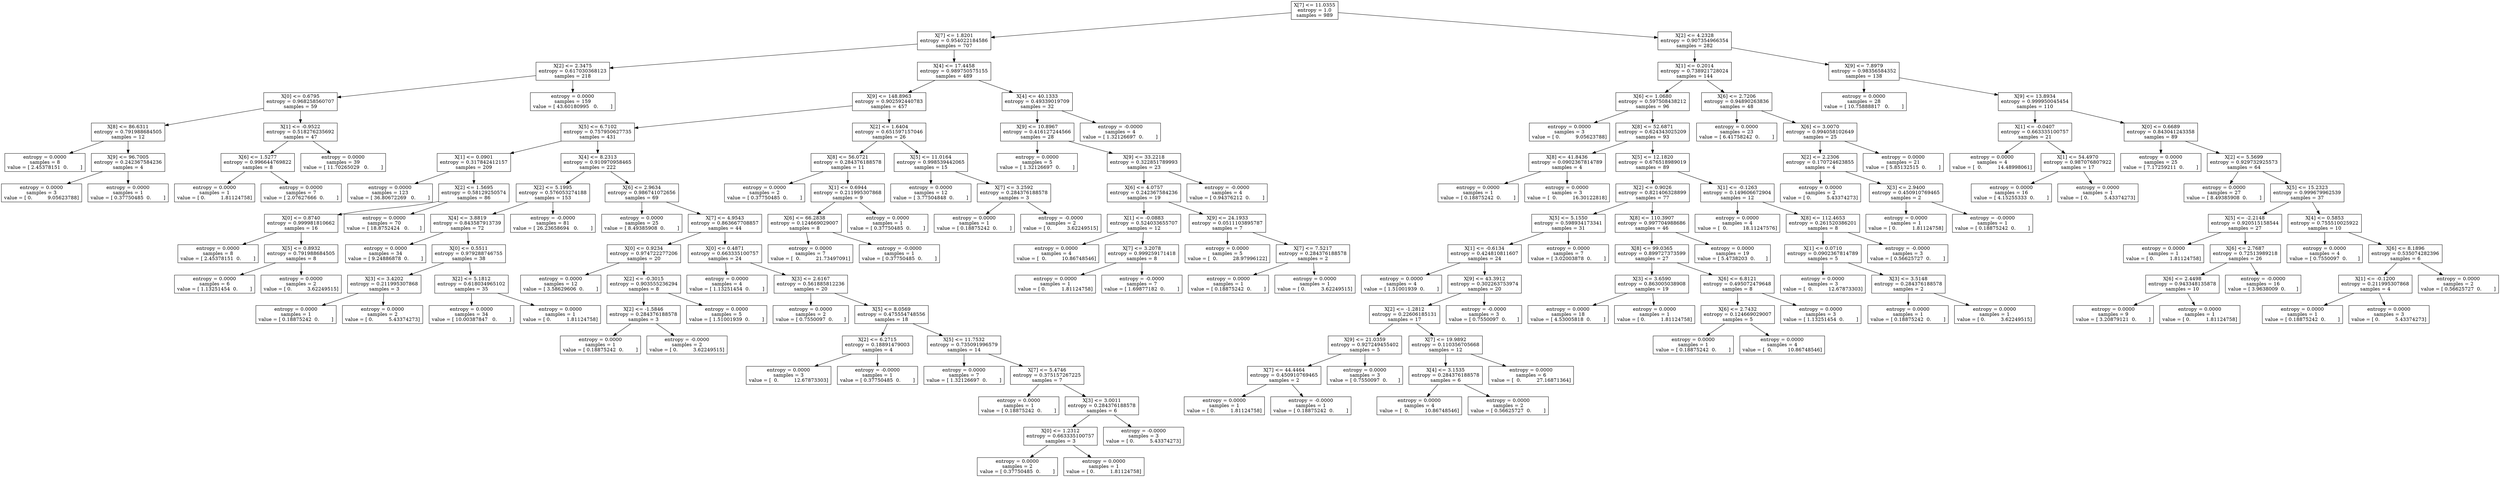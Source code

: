 digraph Tree {
0 [label="X[7] <= 11.0355\nentropy = 1.0\nsamples = 989", shape="box"] ;
1 [label="X[7] <= 1.8201\nentropy = 0.954022184586\nsamples = 707", shape="box"] ;
0 -> 1 ;
2 [label="X[2] <= 2.3475\nentropy = 0.617030368123\nsamples = 218", shape="box"] ;
1 -> 2 ;
3 [label="X[0] <= 0.6795\nentropy = 0.968258560707\nsamples = 59", shape="box"] ;
2 -> 3 ;
4 [label="X[8] <= 86.6311\nentropy = 0.791988684505\nsamples = 12", shape="box"] ;
3 -> 4 ;
5 [label="entropy = 0.0000\nsamples = 8\nvalue = [ 2.45378151  0.        ]", shape="box"] ;
4 -> 5 ;
6 [label="X[9] <= 96.7005\nentropy = 0.242367584236\nsamples = 4", shape="box"] ;
4 -> 6 ;
7 [label="entropy = 0.0000\nsamples = 3\nvalue = [ 0.          9.05623788]", shape="box"] ;
6 -> 7 ;
8 [label="entropy = 0.0000\nsamples = 1\nvalue = [ 0.37750485  0.        ]", shape="box"] ;
6 -> 8 ;
9 [label="X[1] <= -0.9522\nentropy = 0.518276235692\nsamples = 47", shape="box"] ;
3 -> 9 ;
10 [label="X[6] <= 1.5277\nentropy = 0.996644769822\nsamples = 8", shape="box"] ;
9 -> 10 ;
11 [label="entropy = 0.0000\nsamples = 1\nvalue = [ 0.          1.81124758]", shape="box"] ;
10 -> 11 ;
12 [label="entropy = 0.0000\nsamples = 7\nvalue = [ 2.07627666  0.        ]", shape="box"] ;
10 -> 12 ;
13 [label="entropy = 0.0000\nsamples = 39\nvalue = [ 11.70265029   0.        ]", shape="box"] ;
9 -> 13 ;
14 [label="entropy = 0.0000\nsamples = 159\nvalue = [ 43.60180995   0.        ]", shape="box"] ;
2 -> 14 ;
15 [label="X[4] <= 17.4458\nentropy = 0.989750575155\nsamples = 489", shape="box"] ;
1 -> 15 ;
16 [label="X[9] <= 148.8963\nentropy = 0.902592440783\nsamples = 457", shape="box"] ;
15 -> 16 ;
17 [label="X[5] <= 6.7102\nentropy = 0.757950627735\nsamples = 431", shape="box"] ;
16 -> 17 ;
18 [label="X[1] <= 0.0901\nentropy = 0.317842412157\nsamples = 209", shape="box"] ;
17 -> 18 ;
19 [label="entropy = 0.0000\nsamples = 123\nvalue = [ 36.80672269   0.        ]", shape="box"] ;
18 -> 19 ;
20 [label="X[2] <= 1.5695\nentropy = 0.58129250574\nsamples = 86", shape="box"] ;
18 -> 20 ;
21 [label="X[0] <= 0.8740\nentropy = 0.999981810662\nsamples = 16", shape="box"] ;
20 -> 21 ;
22 [label="entropy = 0.0000\nsamples = 8\nvalue = [ 2.45378151  0.        ]", shape="box"] ;
21 -> 22 ;
23 [label="X[5] <= 0.8932\nentropy = 0.791988684505\nsamples = 8", shape="box"] ;
21 -> 23 ;
24 [label="entropy = 0.0000\nsamples = 6\nvalue = [ 1.13251454  0.        ]", shape="box"] ;
23 -> 24 ;
25 [label="entropy = 0.0000\nsamples = 2\nvalue = [ 0.          3.62249515]", shape="box"] ;
23 -> 25 ;
26 [label="entropy = 0.0000\nsamples = 70\nvalue = [ 18.8752424   0.       ]", shape="box"] ;
20 -> 26 ;
27 [label="X[4] <= 8.2313\nentropy = 0.910970958465\nsamples = 222", shape="box"] ;
17 -> 27 ;
28 [label="X[2] <= 5.1995\nentropy = 0.576053274188\nsamples = 153", shape="box"] ;
27 -> 28 ;
29 [label="X[4] <= 3.8819\nentropy = 0.843587913739\nsamples = 72", shape="box"] ;
28 -> 29 ;
30 [label="entropy = 0.0000\nsamples = 34\nvalue = [ 9.24886878  0.        ]", shape="box"] ;
29 -> 30 ;
31 [label="X[0] <= 0.5511\nentropy = 0.979288746755\nsamples = 38", shape="box"] ;
29 -> 31 ;
32 [label="X[3] <= 3.4202\nentropy = 0.211995307868\nsamples = 3", shape="box"] ;
31 -> 32 ;
33 [label="entropy = 0.0000\nsamples = 1\nvalue = [ 0.18875242  0.        ]", shape="box"] ;
32 -> 33 ;
34 [label="entropy = 0.0000\nsamples = 2\nvalue = [ 0.          5.43374273]", shape="box"] ;
32 -> 34 ;
35 [label="X[2] <= 5.1812\nentropy = 0.618034965102\nsamples = 35", shape="box"] ;
31 -> 35 ;
36 [label="entropy = 0.0000\nsamples = 34\nvalue = [ 10.00387847   0.        ]", shape="box"] ;
35 -> 36 ;
37 [label="entropy = 0.0000\nsamples = 1\nvalue = [ 0.          1.81124758]", shape="box"] ;
35 -> 37 ;
38 [label="entropy = -0.0000\nsamples = 81\nvalue = [ 26.23658694   0.        ]", shape="box"] ;
28 -> 38 ;
39 [label="X[6] <= 2.9634\nentropy = 0.986741072656\nsamples = 69", shape="box"] ;
27 -> 39 ;
40 [label="entropy = 0.0000\nsamples = 25\nvalue = [ 8.49385908  0.        ]", shape="box"] ;
39 -> 40 ;
41 [label="X[7] <= 4.9543\nentropy = 0.863667708857\nsamples = 44", shape="box"] ;
39 -> 41 ;
42 [label="X[0] <= 0.9234\nentropy = 0.974722277206\nsamples = 20", shape="box"] ;
41 -> 42 ;
43 [label="entropy = 0.0000\nsamples = 12\nvalue = [ 3.58629606  0.        ]", shape="box"] ;
42 -> 43 ;
44 [label="X[2] <= -0.3015\nentropy = 0.903555236294\nsamples = 8", shape="box"] ;
42 -> 44 ;
45 [label="X[2] <= -1.5846\nentropy = 0.284376188578\nsamples = 3", shape="box"] ;
44 -> 45 ;
46 [label="entropy = 0.0000\nsamples = 1\nvalue = [ 0.18875242  0.        ]", shape="box"] ;
45 -> 46 ;
47 [label="entropy = -0.0000\nsamples = 2\nvalue = [ 0.          3.62249515]", shape="box"] ;
45 -> 47 ;
48 [label="entropy = 0.0000\nsamples = 5\nvalue = [ 1.51001939  0.        ]", shape="box"] ;
44 -> 48 ;
49 [label="X[0] <= 0.4871\nentropy = 0.663335100757\nsamples = 24", shape="box"] ;
41 -> 49 ;
50 [label="entropy = 0.0000\nsamples = 4\nvalue = [ 1.13251454  0.        ]", shape="box"] ;
49 -> 50 ;
51 [label="X[3] <= 2.6167\nentropy = 0.561885812236\nsamples = 20", shape="box"] ;
49 -> 51 ;
52 [label="entropy = 0.0000\nsamples = 2\nvalue = [ 0.7550097  0.       ]", shape="box"] ;
51 -> 52 ;
53 [label="X[5] <= 8.0569\nentropy = 0.475554748556\nsamples = 18", shape="box"] ;
51 -> 53 ;
54 [label="X[2] <= 6.2715\nentropy = 0.18891479003\nsamples = 4", shape="box"] ;
53 -> 54 ;
55 [label="entropy = 0.0000\nsamples = 3\nvalue = [  0.          12.67873303]", shape="box"] ;
54 -> 55 ;
56 [label="entropy = -0.0000\nsamples = 1\nvalue = [ 0.37750485  0.        ]", shape="box"] ;
54 -> 56 ;
57 [label="X[5] <= 11.7532\nentropy = 0.735091996579\nsamples = 14", shape="box"] ;
53 -> 57 ;
58 [label="entropy = 0.0000\nsamples = 7\nvalue = [ 1.32126697  0.        ]", shape="box"] ;
57 -> 58 ;
59 [label="X[7] <= 5.4746\nentropy = 0.375157267225\nsamples = 7", shape="box"] ;
57 -> 59 ;
60 [label="entropy = 0.0000\nsamples = 1\nvalue = [ 0.18875242  0.        ]", shape="box"] ;
59 -> 60 ;
61 [label="X[3] <= 3.0011\nentropy = 0.284376188578\nsamples = 6", shape="box"] ;
59 -> 61 ;
62 [label="X[0] <= 1.2312\nentropy = 0.663335100757\nsamples = 3", shape="box"] ;
61 -> 62 ;
63 [label="entropy = 0.0000\nsamples = 2\nvalue = [ 0.37750485  0.        ]", shape="box"] ;
62 -> 63 ;
64 [label="entropy = 0.0000\nsamples = 1\nvalue = [ 0.          1.81124758]", shape="box"] ;
62 -> 64 ;
65 [label="entropy = -0.0000\nsamples = 3\nvalue = [ 0.          5.43374273]", shape="box"] ;
61 -> 65 ;
66 [label="X[2] <= 1.6404\nentropy = 0.651597157046\nsamples = 26", shape="box"] ;
16 -> 66 ;
67 [label="X[8] <= 56.0721\nentropy = 0.284376188578\nsamples = 11", shape="box"] ;
66 -> 67 ;
68 [label="entropy = 0.0000\nsamples = 2\nvalue = [ 0.37750485  0.        ]", shape="box"] ;
67 -> 68 ;
69 [label="X[1] <= 0.6944\nentropy = 0.211995307868\nsamples = 9", shape="box"] ;
67 -> 69 ;
70 [label="X[6] <= 66.2838\nentropy = 0.124669029007\nsamples = 8", shape="box"] ;
69 -> 70 ;
71 [label="entropy = 0.0000\nsamples = 7\nvalue = [  0.          21.73497091]", shape="box"] ;
70 -> 71 ;
72 [label="entropy = -0.0000\nsamples = 1\nvalue = [ 0.37750485  0.        ]", shape="box"] ;
70 -> 72 ;
73 [label="entropy = 0.0000\nsamples = 1\nvalue = [ 0.37750485  0.        ]", shape="box"] ;
69 -> 73 ;
74 [label="X[5] <= 11.0164\nentropy = 0.998539442065\nsamples = 15", shape="box"] ;
66 -> 74 ;
75 [label="entropy = 0.0000\nsamples = 12\nvalue = [ 3.77504848  0.        ]", shape="box"] ;
74 -> 75 ;
76 [label="X[7] <= 3.2592\nentropy = 0.284376188578\nsamples = 3", shape="box"] ;
74 -> 76 ;
77 [label="entropy = 0.0000\nsamples = 1\nvalue = [ 0.18875242  0.        ]", shape="box"] ;
76 -> 77 ;
78 [label="entropy = -0.0000\nsamples = 2\nvalue = [ 0.          3.62249515]", shape="box"] ;
76 -> 78 ;
79 [label="X[4] <= 40.1333\nentropy = 0.49339019709\nsamples = 32", shape="box"] ;
15 -> 79 ;
80 [label="X[9] <= 10.8967\nentropy = 0.416127244566\nsamples = 28", shape="box"] ;
79 -> 80 ;
81 [label="entropy = 0.0000\nsamples = 5\nvalue = [ 1.32126697  0.        ]", shape="box"] ;
80 -> 81 ;
82 [label="X[9] <= 33.2218\nentropy = 0.322851789993\nsamples = 23", shape="box"] ;
80 -> 82 ;
83 [label="X[6] <= 4.0757\nentropy = 0.242367584236\nsamples = 19", shape="box"] ;
82 -> 83 ;
84 [label="X[1] <= -0.0883\nentropy = 0.524033655707\nsamples = 12", shape="box"] ;
83 -> 84 ;
85 [label="entropy = 0.0000\nsamples = 4\nvalue = [  0.          10.86748546]", shape="box"] ;
84 -> 85 ;
86 [label="X[7] <= 3.2078\nentropy = 0.999259171418\nsamples = 8", shape="box"] ;
84 -> 86 ;
87 [label="entropy = 0.0000\nsamples = 1\nvalue = [ 0.          1.81124758]", shape="box"] ;
86 -> 87 ;
88 [label="entropy = -0.0000\nsamples = 7\nvalue = [ 1.69877182  0.        ]", shape="box"] ;
86 -> 88 ;
89 [label="X[9] <= 24.1933\nentropy = 0.0511103895787\nsamples = 7", shape="box"] ;
83 -> 89 ;
90 [label="entropy = 0.0000\nsamples = 5\nvalue = [  0.          28.97996122]", shape="box"] ;
89 -> 90 ;
91 [label="X[7] <= 7.5217\nentropy = 0.284376188578\nsamples = 2", shape="box"] ;
89 -> 91 ;
92 [label="entropy = 0.0000\nsamples = 1\nvalue = [ 0.18875242  0.        ]", shape="box"] ;
91 -> 92 ;
93 [label="entropy = 0.0000\nsamples = 1\nvalue = [ 0.          3.62249515]", shape="box"] ;
91 -> 93 ;
94 [label="entropy = -0.0000\nsamples = 4\nvalue = [ 0.94376212  0.        ]", shape="box"] ;
82 -> 94 ;
95 [label="entropy = -0.0000\nsamples = 4\nvalue = [ 1.32126697  0.        ]", shape="box"] ;
79 -> 95 ;
96 [label="X[2] <= 4.2328\nentropy = 0.907354966354\nsamples = 282", shape="box"] ;
0 -> 96 ;
97 [label="X[1] <= 0.2014\nentropy = 0.738921728024\nsamples = 144", shape="box"] ;
96 -> 97 ;
98 [label="X[6] <= 1.0680\nentropy = 0.597508438212\nsamples = 96", shape="box"] ;
97 -> 98 ;
99 [label="entropy = 0.0000\nsamples = 3\nvalue = [ 0.          9.05623788]", shape="box"] ;
98 -> 99 ;
100 [label="X[8] <= 52.6871\nentropy = 0.624343025209\nsamples = 93", shape="box"] ;
98 -> 100 ;
101 [label="X[8] <= 41.8436\nentropy = 0.0902367814789\nsamples = 4", shape="box"] ;
100 -> 101 ;
102 [label="entropy = 0.0000\nsamples = 1\nvalue = [ 0.18875242  0.        ]", shape="box"] ;
101 -> 102 ;
103 [label="entropy = 0.0000\nsamples = 3\nvalue = [  0.          16.30122818]", shape="box"] ;
101 -> 103 ;
104 [label="X[5] <= 12.1820\nentropy = 0.676518989019\nsamples = 89", shape="box"] ;
100 -> 104 ;
105 [label="X[2] <= 0.9026\nentropy = 0.821406328899\nsamples = 77", shape="box"] ;
104 -> 105 ;
106 [label="X[5] <= 5.1550\nentropy = 0.598934173341\nsamples = 31", shape="box"] ;
105 -> 106 ;
107 [label="X[1] <= -0.6134\nentropy = 0.424810811607\nsamples = 24", shape="box"] ;
106 -> 107 ;
108 [label="entropy = 0.0000\nsamples = 4\nvalue = [ 1.51001939  0.        ]", shape="box"] ;
107 -> 108 ;
109 [label="X[9] <= 43.3912\nentropy = 0.302263753974\nsamples = 20", shape="box"] ;
107 -> 109 ;
110 [label="X[2] <= -1.2812\nentropy = 0.22606185131\nsamples = 17", shape="box"] ;
109 -> 110 ;
111 [label="X[9] <= 21.0359\nentropy = 0.927249455402\nsamples = 5", shape="box"] ;
110 -> 111 ;
112 [label="X[7] <= 44.4464\nentropy = 0.450910769465\nsamples = 2", shape="box"] ;
111 -> 112 ;
113 [label="entropy = 0.0000\nsamples = 1\nvalue = [ 0.          1.81124758]", shape="box"] ;
112 -> 113 ;
114 [label="entropy = -0.0000\nsamples = 1\nvalue = [ 0.18875242  0.        ]", shape="box"] ;
112 -> 114 ;
115 [label="entropy = 0.0000\nsamples = 3\nvalue = [ 0.7550097  0.       ]", shape="box"] ;
111 -> 115 ;
116 [label="X[7] <= 19.9892\nentropy = 0.110356705668\nsamples = 12", shape="box"] ;
110 -> 116 ;
117 [label="X[4] <= 3.1535\nentropy = 0.284376188578\nsamples = 6", shape="box"] ;
116 -> 117 ;
118 [label="entropy = 0.0000\nsamples = 4\nvalue = [  0.          10.86748546]", shape="box"] ;
117 -> 118 ;
119 [label="entropy = 0.0000\nsamples = 2\nvalue = [ 0.56625727  0.        ]", shape="box"] ;
117 -> 119 ;
120 [label="entropy = 0.0000\nsamples = 6\nvalue = [  0.          27.16871364]", shape="box"] ;
116 -> 120 ;
121 [label="entropy = -0.0000\nsamples = 3\nvalue = [ 0.7550097  0.       ]", shape="box"] ;
109 -> 121 ;
122 [label="entropy = 0.0000\nsamples = 7\nvalue = [ 3.02003878  0.        ]", shape="box"] ;
106 -> 122 ;
123 [label="X[8] <= 110.3907\nentropy = 0.997704988686\nsamples = 46", shape="box"] ;
105 -> 123 ;
124 [label="X[8] <= 99.0365\nentropy = 0.899727373599\nsamples = 27", shape="box"] ;
123 -> 124 ;
125 [label="X[3] <= 3.6590\nentropy = 0.863005038908\nsamples = 19", shape="box"] ;
124 -> 125 ;
126 [label="entropy = 0.0000\nsamples = 18\nvalue = [ 4.53005818  0.        ]", shape="box"] ;
125 -> 126 ;
127 [label="entropy = 0.0000\nsamples = 1\nvalue = [ 0.          1.81124758]", shape="box"] ;
125 -> 127 ;
128 [label="X[6] <= 6.8121\nentropy = 0.495072479648\nsamples = 8", shape="box"] ;
124 -> 128 ;
129 [label="X[6] <= 2.7432\nentropy = 0.124669029007\nsamples = 5", shape="box"] ;
128 -> 129 ;
130 [label="entropy = 0.0000\nsamples = 1\nvalue = [ 0.18875242  0.        ]", shape="box"] ;
129 -> 130 ;
131 [label="entropy = 0.0000\nsamples = 4\nvalue = [  0.          10.86748546]", shape="box"] ;
129 -> 131 ;
132 [label="entropy = 0.0000\nsamples = 3\nvalue = [ 1.13251454  0.        ]", shape="box"] ;
128 -> 132 ;
133 [label="entropy = 0.0000\nsamples = 19\nvalue = [ 5.4738203  0.       ]", shape="box"] ;
123 -> 133 ;
134 [label="X[1] <= -0.1263\nentropy = 0.149606672904\nsamples = 12", shape="box"] ;
104 -> 134 ;
135 [label="entropy = 0.0000\nsamples = 4\nvalue = [  0.          18.11247576]", shape="box"] ;
134 -> 135 ;
136 [label="X[8] <= 112.4653\nentropy = 0.261520386201\nsamples = 8", shape="box"] ;
134 -> 136 ;
137 [label="X[1] <= 0.0710\nentropy = 0.0902367814789\nsamples = 5", shape="box"] ;
136 -> 137 ;
138 [label="entropy = 0.0000\nsamples = 3\nvalue = [  0.          12.67873303]", shape="box"] ;
137 -> 138 ;
139 [label="X[3] <= 3.5148\nentropy = 0.284376188578\nsamples = 2", shape="box"] ;
137 -> 139 ;
140 [label="entropy = 0.0000\nsamples = 1\nvalue = [ 0.18875242  0.        ]", shape="box"] ;
139 -> 140 ;
141 [label="entropy = 0.0000\nsamples = 1\nvalue = [ 0.          3.62249515]", shape="box"] ;
139 -> 141 ;
142 [label="entropy = -0.0000\nsamples = 3\nvalue = [ 0.56625727  0.        ]", shape="box"] ;
136 -> 142 ;
143 [label="X[6] <= 2.7206\nentropy = 0.94890263836\nsamples = 48", shape="box"] ;
97 -> 143 ;
144 [label="entropy = 0.0000\nsamples = 23\nvalue = [ 6.41758242  0.        ]", shape="box"] ;
143 -> 144 ;
145 [label="X[6] <= 3.0070\nentropy = 0.994058102649\nsamples = 25", shape="box"] ;
143 -> 145 ;
146 [label="X[2] <= 2.2306\nentropy = 0.170724623855\nsamples = 4", shape="box"] ;
145 -> 146 ;
147 [label="entropy = 0.0000\nsamples = 2\nvalue = [ 0.          5.43374273]", shape="box"] ;
146 -> 147 ;
148 [label="X[3] <= 2.9400\nentropy = 0.450910769465\nsamples = 2", shape="box"] ;
146 -> 148 ;
149 [label="entropy = 0.0000\nsamples = 1\nvalue = [ 0.          1.81124758]", shape="box"] ;
148 -> 149 ;
150 [label="entropy = -0.0000\nsamples = 1\nvalue = [ 0.18875242  0.        ]", shape="box"] ;
148 -> 150 ;
151 [label="entropy = 0.0000\nsamples = 21\nvalue = [ 5.85132515  0.        ]", shape="box"] ;
145 -> 151 ;
152 [label="X[9] <= 7.8979\nentropy = 0.98356584352\nsamples = 138", shape="box"] ;
96 -> 152 ;
153 [label="entropy = 0.0000\nsamples = 28\nvalue = [ 10.75888817   0.        ]", shape="box"] ;
152 -> 153 ;
154 [label="X[9] <= 13.8934\nentropy = 0.999950045454\nsamples = 110", shape="box"] ;
152 -> 154 ;
155 [label="X[1] <= -0.0407\nentropy = 0.663335100757\nsamples = 21", shape="box"] ;
154 -> 155 ;
156 [label="entropy = 0.0000\nsamples = 4\nvalue = [  0.          14.48998061]", shape="box"] ;
155 -> 156 ;
157 [label="X[1] <= 54.4970\nentropy = 0.987076807922\nsamples = 17", shape="box"] ;
155 -> 157 ;
158 [label="entropy = 0.0000\nsamples = 16\nvalue = [ 4.15255333  0.        ]", shape="box"] ;
157 -> 158 ;
159 [label="entropy = 0.0000\nsamples = 1\nvalue = [ 0.          5.43374273]", shape="box"] ;
157 -> 159 ;
160 [label="X[0] <= 0.6689\nentropy = 0.843041243358\nsamples = 89", shape="box"] ;
154 -> 160 ;
161 [label="entropy = 0.0000\nsamples = 25\nvalue = [ 7.17259211  0.        ]", shape="box"] ;
160 -> 161 ;
162 [label="X[2] <= 5.5699\nentropy = 0.929732925573\nsamples = 64", shape="box"] ;
160 -> 162 ;
163 [label="entropy = 0.0000\nsamples = 27\nvalue = [ 8.49385908  0.        ]", shape="box"] ;
162 -> 163 ;
164 [label="X[5] <= 15.2323\nentropy = 0.999679962539\nsamples = 37", shape="box"] ;
162 -> 164 ;
165 [label="X[5] <= -2.2148\nentropy = 0.920515158544\nsamples = 27", shape="box"] ;
164 -> 165 ;
166 [label="entropy = 0.0000\nsamples = 1\nvalue = [ 0.          1.81124758]", shape="box"] ;
165 -> 166 ;
167 [label="X[6] <= 2.7687\nentropy = 0.72513989218\nsamples = 26", shape="box"] ;
165 -> 167 ;
168 [label="X[6] <= 2.4498\nentropy = 0.943348135878\nsamples = 10", shape="box"] ;
167 -> 168 ;
169 [label="entropy = 0.0000\nsamples = 9\nvalue = [ 3.20879121  0.        ]", shape="box"] ;
168 -> 169 ;
170 [label="entropy = 0.0000\nsamples = 1\nvalue = [ 0.          1.81124758]", shape="box"] ;
168 -> 170 ;
171 [label="entropy = -0.0000\nsamples = 16\nvalue = [ 3.9638009  0.       ]", shape="box"] ;
167 -> 171 ;
172 [label="X[4] <= 0.5853\nentropy = 0.755510025922\nsamples = 10", shape="box"] ;
164 -> 172 ;
173 [label="entropy = 0.0000\nsamples = 4\nvalue = [ 0.7550097  0.       ]", shape="box"] ;
172 -> 173 ;
174 [label="X[6] <= 8.1896\nentropy = 0.535074282396\nsamples = 6", shape="box"] ;
172 -> 174 ;
175 [label="X[1] <= -0.1200\nentropy = 0.211995307868\nsamples = 4", shape="box"] ;
174 -> 175 ;
176 [label="entropy = 0.0000\nsamples = 1\nvalue = [ 0.18875242  0.        ]", shape="box"] ;
175 -> 176 ;
177 [label="entropy = 0.0000\nsamples = 3\nvalue = [ 0.          5.43374273]", shape="box"] ;
175 -> 177 ;
178 [label="entropy = 0.0000\nsamples = 2\nvalue = [ 0.56625727  0.        ]", shape="box"] ;
174 -> 178 ;
}